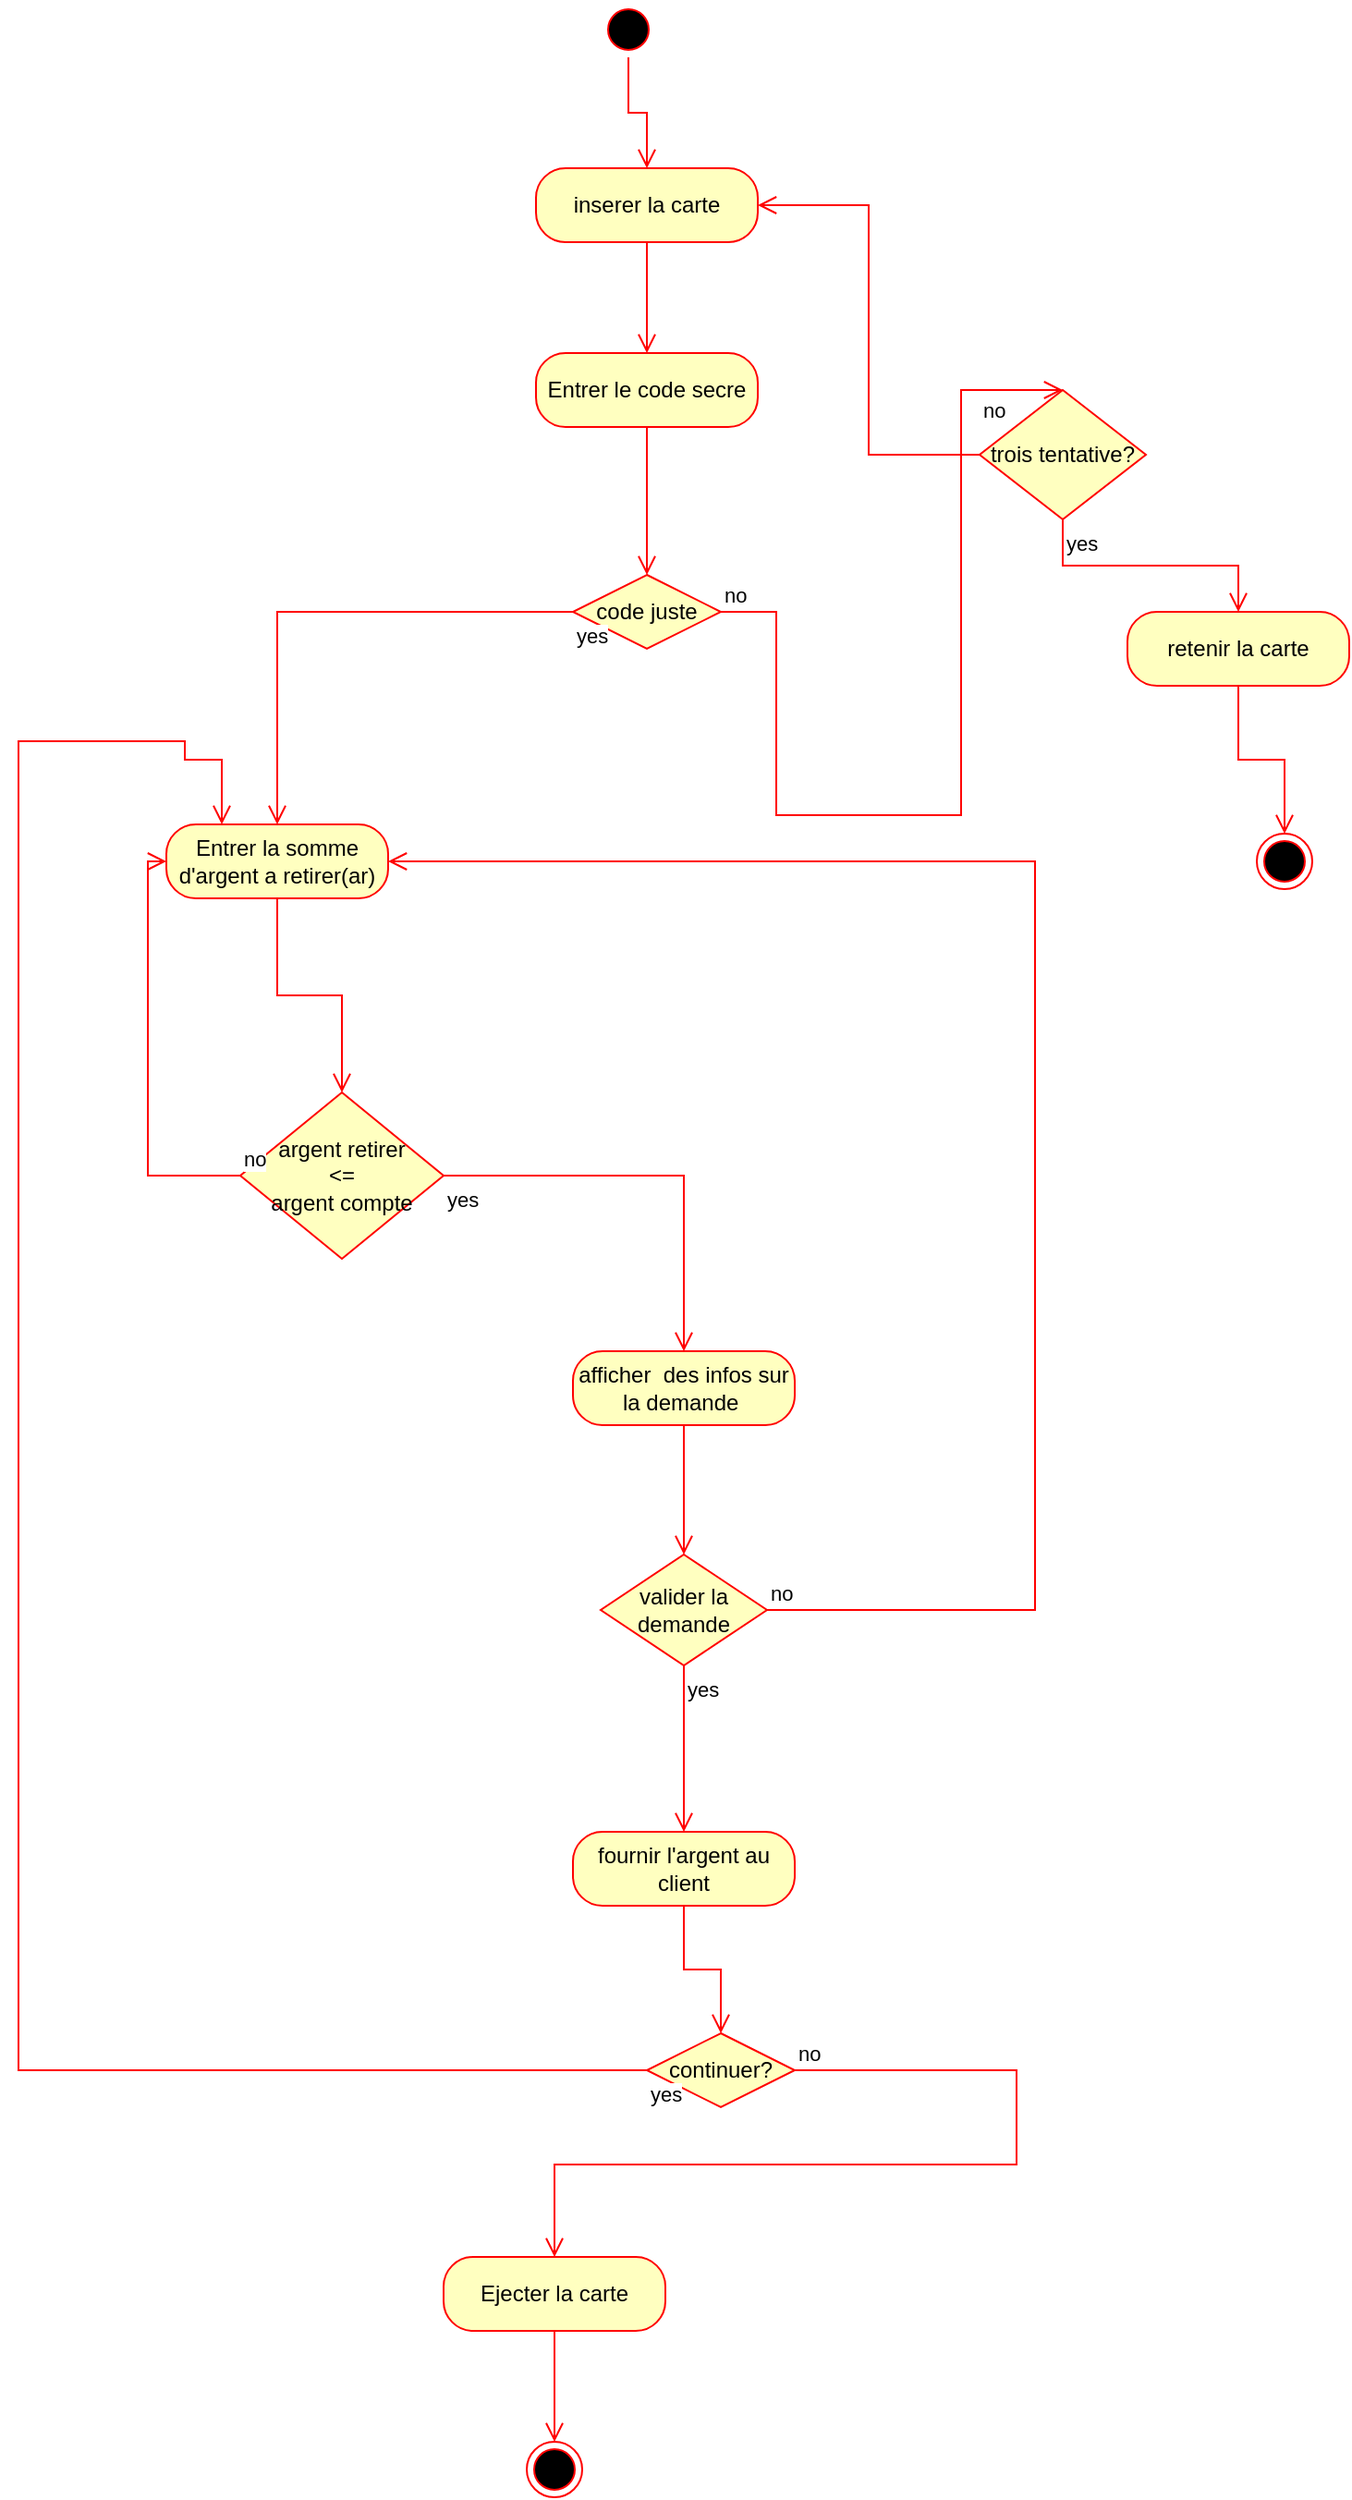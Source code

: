 <mxfile version="17.2.4" type="github">
  <diagram id="IKvp0dctUp1kRReiO2hB" name="Page-1">
    <mxGraphModel dx="1108" dy="450" grid="1" gridSize="10" guides="1" tooltips="1" connect="1" arrows="1" fold="1" page="1" pageScale="1" pageWidth="827" pageHeight="1169" math="0" shadow="0">
      <root>
        <mxCell id="0" />
        <mxCell id="1" parent="0" />
        <mxCell id="s-jeWSVwhlc8Lse-MR7u-1" value="" style="ellipse;html=1;shape=startState;fillColor=#000000;strokeColor=#ff0000;" parent="1" vertex="1">
          <mxGeometry x="395" y="70" width="30" height="30" as="geometry" />
        </mxCell>
        <mxCell id="s-jeWSVwhlc8Lse-MR7u-2" value="" style="edgeStyle=orthogonalEdgeStyle;html=1;verticalAlign=bottom;endArrow=open;endSize=8;strokeColor=#ff0000;rounded=0;entryX=0.5;entryY=0;entryDx=0;entryDy=0;" parent="1" source="s-jeWSVwhlc8Lse-MR7u-1" target="s-jeWSVwhlc8Lse-MR7u-6" edge="1">
          <mxGeometry relative="1" as="geometry">
            <mxPoint x="410" y="140" as="targetPoint" />
          </mxGeometry>
        </mxCell>
        <mxCell id="s-jeWSVwhlc8Lse-MR7u-3" value="code juste" style="rhombus;whiteSpace=wrap;html=1;fillColor=#ffffc0;strokeColor=#ff0000;" parent="1" vertex="1">
          <mxGeometry x="380" y="380" width="80" height="40" as="geometry" />
        </mxCell>
        <mxCell id="s-jeWSVwhlc8Lse-MR7u-4" value="no" style="edgeStyle=orthogonalEdgeStyle;html=1;align=left;verticalAlign=bottom;endArrow=open;endSize=8;strokeColor=#ff0000;rounded=0;entryX=0.5;entryY=0;entryDx=0;entryDy=0;" parent="1" source="s-jeWSVwhlc8Lse-MR7u-3" target="s-jeWSVwhlc8Lse-MR7u-14" edge="1">
          <mxGeometry x="-1" relative="1" as="geometry">
            <mxPoint x="570" y="490" as="targetPoint" />
            <Array as="points">
              <mxPoint x="490" y="400" />
              <mxPoint x="490" y="510" />
              <mxPoint x="590" y="510" />
              <mxPoint x="590" y="280" />
            </Array>
          </mxGeometry>
        </mxCell>
        <mxCell id="s-jeWSVwhlc8Lse-MR7u-5" value="yes" style="edgeStyle=orthogonalEdgeStyle;html=1;align=left;verticalAlign=top;endArrow=open;endSize=8;strokeColor=#ff0000;rounded=0;entryX=0.5;entryY=0;entryDx=0;entryDy=0;" parent="1" source="s-jeWSVwhlc8Lse-MR7u-3" target="s-jeWSVwhlc8Lse-MR7u-20" edge="1">
          <mxGeometry x="-1" relative="1" as="geometry">
            <mxPoint x="220" y="510" as="targetPoint" />
          </mxGeometry>
        </mxCell>
        <mxCell id="s-jeWSVwhlc8Lse-MR7u-6" value="inserer la carte" style="rounded=1;whiteSpace=wrap;html=1;arcSize=40;fontColor=#000000;fillColor=#ffffc0;strokeColor=#ff0000;" parent="1" vertex="1">
          <mxGeometry x="360" y="160" width="120" height="40" as="geometry" />
        </mxCell>
        <mxCell id="s-jeWSVwhlc8Lse-MR7u-7" value="" style="edgeStyle=orthogonalEdgeStyle;html=1;verticalAlign=bottom;endArrow=open;endSize=8;strokeColor=#ff0000;rounded=0;" parent="1" source="s-jeWSVwhlc8Lse-MR7u-6" edge="1">
          <mxGeometry relative="1" as="geometry">
            <mxPoint x="420" y="260" as="targetPoint" />
          </mxGeometry>
        </mxCell>
        <mxCell id="s-jeWSVwhlc8Lse-MR7u-11" value="Entrer le code secre" style="rounded=1;whiteSpace=wrap;html=1;arcSize=40;fontColor=#000000;fillColor=#ffffc0;strokeColor=#ff0000;" parent="1" vertex="1">
          <mxGeometry x="360" y="260" width="120" height="40" as="geometry" />
        </mxCell>
        <mxCell id="s-jeWSVwhlc8Lse-MR7u-12" value="" style="edgeStyle=orthogonalEdgeStyle;html=1;verticalAlign=bottom;endArrow=open;endSize=8;strokeColor=#ff0000;rounded=0;entryX=0.5;entryY=0;entryDx=0;entryDy=0;" parent="1" source="s-jeWSVwhlc8Lse-MR7u-11" target="s-jeWSVwhlc8Lse-MR7u-3" edge="1">
          <mxGeometry relative="1" as="geometry">
            <mxPoint x="440" y="380" as="targetPoint" />
          </mxGeometry>
        </mxCell>
        <mxCell id="s-jeWSVwhlc8Lse-MR7u-14" value="trois tentative?" style="rhombus;whiteSpace=wrap;html=1;fillColor=#ffffc0;strokeColor=#ff0000;" parent="1" vertex="1">
          <mxGeometry x="600" y="280" width="90" height="70" as="geometry" />
        </mxCell>
        <mxCell id="s-jeWSVwhlc8Lse-MR7u-15" value="no" style="edgeStyle=orthogonalEdgeStyle;html=1;align=left;verticalAlign=bottom;endArrow=open;endSize=8;strokeColor=#ff0000;rounded=0;entryX=1;entryY=0.5;entryDx=0;entryDy=0;" parent="1" source="s-jeWSVwhlc8Lse-MR7u-14" target="s-jeWSVwhlc8Lse-MR7u-6" edge="1">
          <mxGeometry x="-1" y="-15" relative="1" as="geometry">
            <mxPoint x="780" y="300" as="targetPoint" />
            <mxPoint as="offset" />
          </mxGeometry>
        </mxCell>
        <mxCell id="s-jeWSVwhlc8Lse-MR7u-16" value="yes" style="edgeStyle=orthogonalEdgeStyle;html=1;align=left;verticalAlign=top;endArrow=open;endSize=8;strokeColor=#ff0000;rounded=0;entryX=0.5;entryY=0;entryDx=0;entryDy=0;" parent="1" source="s-jeWSVwhlc8Lse-MR7u-14" target="s-jeWSVwhlc8Lse-MR7u-17" edge="1">
          <mxGeometry x="-1" relative="1" as="geometry">
            <mxPoint x="740" y="390" as="targetPoint" />
          </mxGeometry>
        </mxCell>
        <mxCell id="s-jeWSVwhlc8Lse-MR7u-17" value="retenir la carte" style="rounded=1;whiteSpace=wrap;html=1;arcSize=40;fontColor=#000000;fillColor=#ffffc0;strokeColor=#ff0000;" parent="1" vertex="1">
          <mxGeometry x="680" y="400" width="120" height="40" as="geometry" />
        </mxCell>
        <mxCell id="s-jeWSVwhlc8Lse-MR7u-18" value="" style="edgeStyle=orthogonalEdgeStyle;html=1;verticalAlign=bottom;endArrow=open;endSize=8;strokeColor=#ff0000;rounded=0;entryX=0.5;entryY=0;entryDx=0;entryDy=0;" parent="1" source="s-jeWSVwhlc8Lse-MR7u-17" target="s-jeWSVwhlc8Lse-MR7u-19" edge="1">
          <mxGeometry relative="1" as="geometry">
            <mxPoint x="750" y="510" as="targetPoint" />
          </mxGeometry>
        </mxCell>
        <mxCell id="s-jeWSVwhlc8Lse-MR7u-19" value="" style="ellipse;html=1;shape=endState;fillColor=#000000;strokeColor=#ff0000;" parent="1" vertex="1">
          <mxGeometry x="750" y="520" width="30" height="30" as="geometry" />
        </mxCell>
        <mxCell id="s-jeWSVwhlc8Lse-MR7u-20" value="Entrer la somme d&#39;argent a retirer(ar)" style="rounded=1;whiteSpace=wrap;html=1;arcSize=40;fontColor=#000000;fillColor=#ffffc0;strokeColor=#ff0000;" parent="1" vertex="1">
          <mxGeometry x="160" y="515" width="120" height="40" as="geometry" />
        </mxCell>
        <mxCell id="s-jeWSVwhlc8Lse-MR7u-21" value="" style="edgeStyle=orthogonalEdgeStyle;html=1;verticalAlign=bottom;endArrow=open;endSize=8;strokeColor=#ff0000;rounded=0;entryX=0.5;entryY=0;entryDx=0;entryDy=0;" parent="1" source="s-jeWSVwhlc8Lse-MR7u-20" target="s-jeWSVwhlc8Lse-MR7u-22" edge="1">
          <mxGeometry relative="1" as="geometry">
            <mxPoint x="240" y="620" as="targetPoint" />
          </mxGeometry>
        </mxCell>
        <mxCell id="s-jeWSVwhlc8Lse-MR7u-22" value="argent retirer &lt;br&gt;&amp;lt;=&lt;br&gt;argent compte" style="rhombus;whiteSpace=wrap;html=1;fillColor=#ffffc0;strokeColor=#ff0000;" parent="1" vertex="1">
          <mxGeometry x="200" y="660" width="110" height="90" as="geometry" />
        </mxCell>
        <mxCell id="s-jeWSVwhlc8Lse-MR7u-23" value="no" style="edgeStyle=orthogonalEdgeStyle;html=1;align=left;verticalAlign=bottom;endArrow=open;endSize=8;strokeColor=#ff0000;rounded=0;entryX=0;entryY=0.5;entryDx=0;entryDy=0;" parent="1" source="s-jeWSVwhlc8Lse-MR7u-22" target="s-jeWSVwhlc8Lse-MR7u-20" edge="1">
          <mxGeometry x="-1" relative="1" as="geometry">
            <mxPoint x="80" y="650" as="targetPoint" />
            <Array as="points">
              <mxPoint x="150" y="705" />
              <mxPoint x="150" y="535" />
            </Array>
          </mxGeometry>
        </mxCell>
        <mxCell id="s-jeWSVwhlc8Lse-MR7u-24" value="yes" style="edgeStyle=orthogonalEdgeStyle;html=1;align=left;verticalAlign=top;endArrow=open;endSize=8;strokeColor=#ff0000;rounded=0;entryX=0.5;entryY=0;entryDx=0;entryDy=0;" parent="1" source="s-jeWSVwhlc8Lse-MR7u-22" target="s-jeWSVwhlc8Lse-MR7u-26" edge="1">
          <mxGeometry x="-1" relative="1" as="geometry">
            <mxPoint x="510" y="640" as="targetPoint" />
          </mxGeometry>
        </mxCell>
        <mxCell id="s-jeWSVwhlc8Lse-MR7u-26" value="afficher&amp;nbsp; des infos sur la demande&amp;nbsp;" style="rounded=1;whiteSpace=wrap;html=1;arcSize=40;fontColor=#000000;fillColor=#ffffc0;strokeColor=#ff0000;" parent="1" vertex="1">
          <mxGeometry x="380" y="800" width="120" height="40" as="geometry" />
        </mxCell>
        <mxCell id="s-jeWSVwhlc8Lse-MR7u-27" value="" style="edgeStyle=orthogonalEdgeStyle;html=1;verticalAlign=bottom;endArrow=open;endSize=8;strokeColor=#ff0000;rounded=0;entryX=0.5;entryY=0;entryDx=0;entryDy=0;" parent="1" source="s-jeWSVwhlc8Lse-MR7u-26" target="s-jeWSVwhlc8Lse-MR7u-32" edge="1">
          <mxGeometry relative="1" as="geometry">
            <mxPoint x="440" y="910" as="targetPoint" />
          </mxGeometry>
        </mxCell>
        <mxCell id="s-jeWSVwhlc8Lse-MR7u-32" value="valider la demande" style="rhombus;whiteSpace=wrap;html=1;fillColor=#ffffc0;strokeColor=#ff0000;" parent="1" vertex="1">
          <mxGeometry x="395" y="910" width="90" height="60" as="geometry" />
        </mxCell>
        <mxCell id="s-jeWSVwhlc8Lse-MR7u-33" value="no" style="edgeStyle=orthogonalEdgeStyle;html=1;align=left;verticalAlign=bottom;endArrow=open;endSize=8;strokeColor=#ff0000;rounded=0;entryX=1;entryY=0.5;entryDx=0;entryDy=0;" parent="1" source="s-jeWSVwhlc8Lse-MR7u-32" target="s-jeWSVwhlc8Lse-MR7u-20" edge="1">
          <mxGeometry x="-1" relative="1" as="geometry">
            <mxPoint x="540" y="940" as="targetPoint" />
            <Array as="points">
              <mxPoint x="630" y="940" />
              <mxPoint x="630" y="535" />
            </Array>
          </mxGeometry>
        </mxCell>
        <mxCell id="s-jeWSVwhlc8Lse-MR7u-34" value="yes" style="edgeStyle=orthogonalEdgeStyle;html=1;align=left;verticalAlign=top;endArrow=open;endSize=8;strokeColor=#ff0000;rounded=0;entryX=0.5;entryY=0;entryDx=0;entryDy=0;" parent="1" source="s-jeWSVwhlc8Lse-MR7u-32" target="s-jeWSVwhlc8Lse-MR7u-35" edge="1">
          <mxGeometry x="-1" relative="1" as="geometry">
            <mxPoint x="440" y="1060" as="targetPoint" />
          </mxGeometry>
        </mxCell>
        <mxCell id="s-jeWSVwhlc8Lse-MR7u-35" value="fournir l&#39;argent au client" style="rounded=1;whiteSpace=wrap;html=1;arcSize=40;fontColor=#000000;fillColor=#ffffc0;strokeColor=#ff0000;" parent="1" vertex="1">
          <mxGeometry x="380" y="1060" width="120" height="40" as="geometry" />
        </mxCell>
        <mxCell id="s-jeWSVwhlc8Lse-MR7u-36" value="" style="edgeStyle=orthogonalEdgeStyle;html=1;verticalAlign=bottom;endArrow=open;endSize=8;strokeColor=#ff0000;rounded=0;entryX=0.5;entryY=0;entryDx=0;entryDy=0;" parent="1" source="s-jeWSVwhlc8Lse-MR7u-35" target="s-jeWSVwhlc8Lse-MR7u-38" edge="1">
          <mxGeometry relative="1" as="geometry">
            <mxPoint x="460" y="1160" as="targetPoint" />
          </mxGeometry>
        </mxCell>
        <mxCell id="s-jeWSVwhlc8Lse-MR7u-38" value="continuer?" style="rhombus;whiteSpace=wrap;html=1;fillColor=#ffffc0;strokeColor=#ff0000;" parent="1" vertex="1">
          <mxGeometry x="420" y="1169" width="80" height="40" as="geometry" />
        </mxCell>
        <mxCell id="s-jeWSVwhlc8Lse-MR7u-39" value="no" style="edgeStyle=orthogonalEdgeStyle;html=1;align=left;verticalAlign=bottom;endArrow=open;endSize=8;strokeColor=#ff0000;rounded=0;entryX=0.5;entryY=0;entryDx=0;entryDy=0;" parent="1" source="s-jeWSVwhlc8Lse-MR7u-38" target="Bfe7uunOusQMiMKEhqr5-1" edge="1">
          <mxGeometry x="-1" relative="1" as="geometry">
            <mxPoint x="460" y="1261" as="targetPoint" />
            <Array as="points">
              <mxPoint x="620" y="1189" />
              <mxPoint x="620" y="1240" />
              <mxPoint x="370" y="1240" />
            </Array>
          </mxGeometry>
        </mxCell>
        <mxCell id="s-jeWSVwhlc8Lse-MR7u-40" value="yes" style="edgeStyle=orthogonalEdgeStyle;html=1;align=left;verticalAlign=top;endArrow=open;endSize=8;strokeColor=#ff0000;rounded=0;entryX=0.25;entryY=0;entryDx=0;entryDy=0;" parent="1" source="s-jeWSVwhlc8Lse-MR7u-38" target="s-jeWSVwhlc8Lse-MR7u-20" edge="1">
          <mxGeometry x="-1" relative="1" as="geometry">
            <mxPoint x="430" y="1250" as="targetPoint" />
            <Array as="points">
              <mxPoint x="80" y="1189" />
              <mxPoint x="80" y="470" />
              <mxPoint x="170" y="470" />
              <mxPoint x="170" y="480" />
              <mxPoint x="190" y="480" />
            </Array>
          </mxGeometry>
        </mxCell>
        <mxCell id="Bfe7uunOusQMiMKEhqr5-1" value="Ejecter la carte" style="rounded=1;whiteSpace=wrap;html=1;arcSize=40;fontColor=#000000;fillColor=#ffffc0;strokeColor=#ff0000;" vertex="1" parent="1">
          <mxGeometry x="310" y="1290" width="120" height="40" as="geometry" />
        </mxCell>
        <mxCell id="Bfe7uunOusQMiMKEhqr5-2" value="" style="edgeStyle=orthogonalEdgeStyle;html=1;verticalAlign=bottom;endArrow=open;endSize=8;strokeColor=#ff0000;rounded=0;" edge="1" source="Bfe7uunOusQMiMKEhqr5-1" parent="1">
          <mxGeometry relative="1" as="geometry">
            <mxPoint x="370" y="1390" as="targetPoint" />
          </mxGeometry>
        </mxCell>
        <mxCell id="Bfe7uunOusQMiMKEhqr5-3" value="" style="ellipse;html=1;shape=endState;fillColor=#000000;strokeColor=#ff0000;" vertex="1" parent="1">
          <mxGeometry x="355" y="1390" width="30" height="30" as="geometry" />
        </mxCell>
      </root>
    </mxGraphModel>
  </diagram>
</mxfile>
